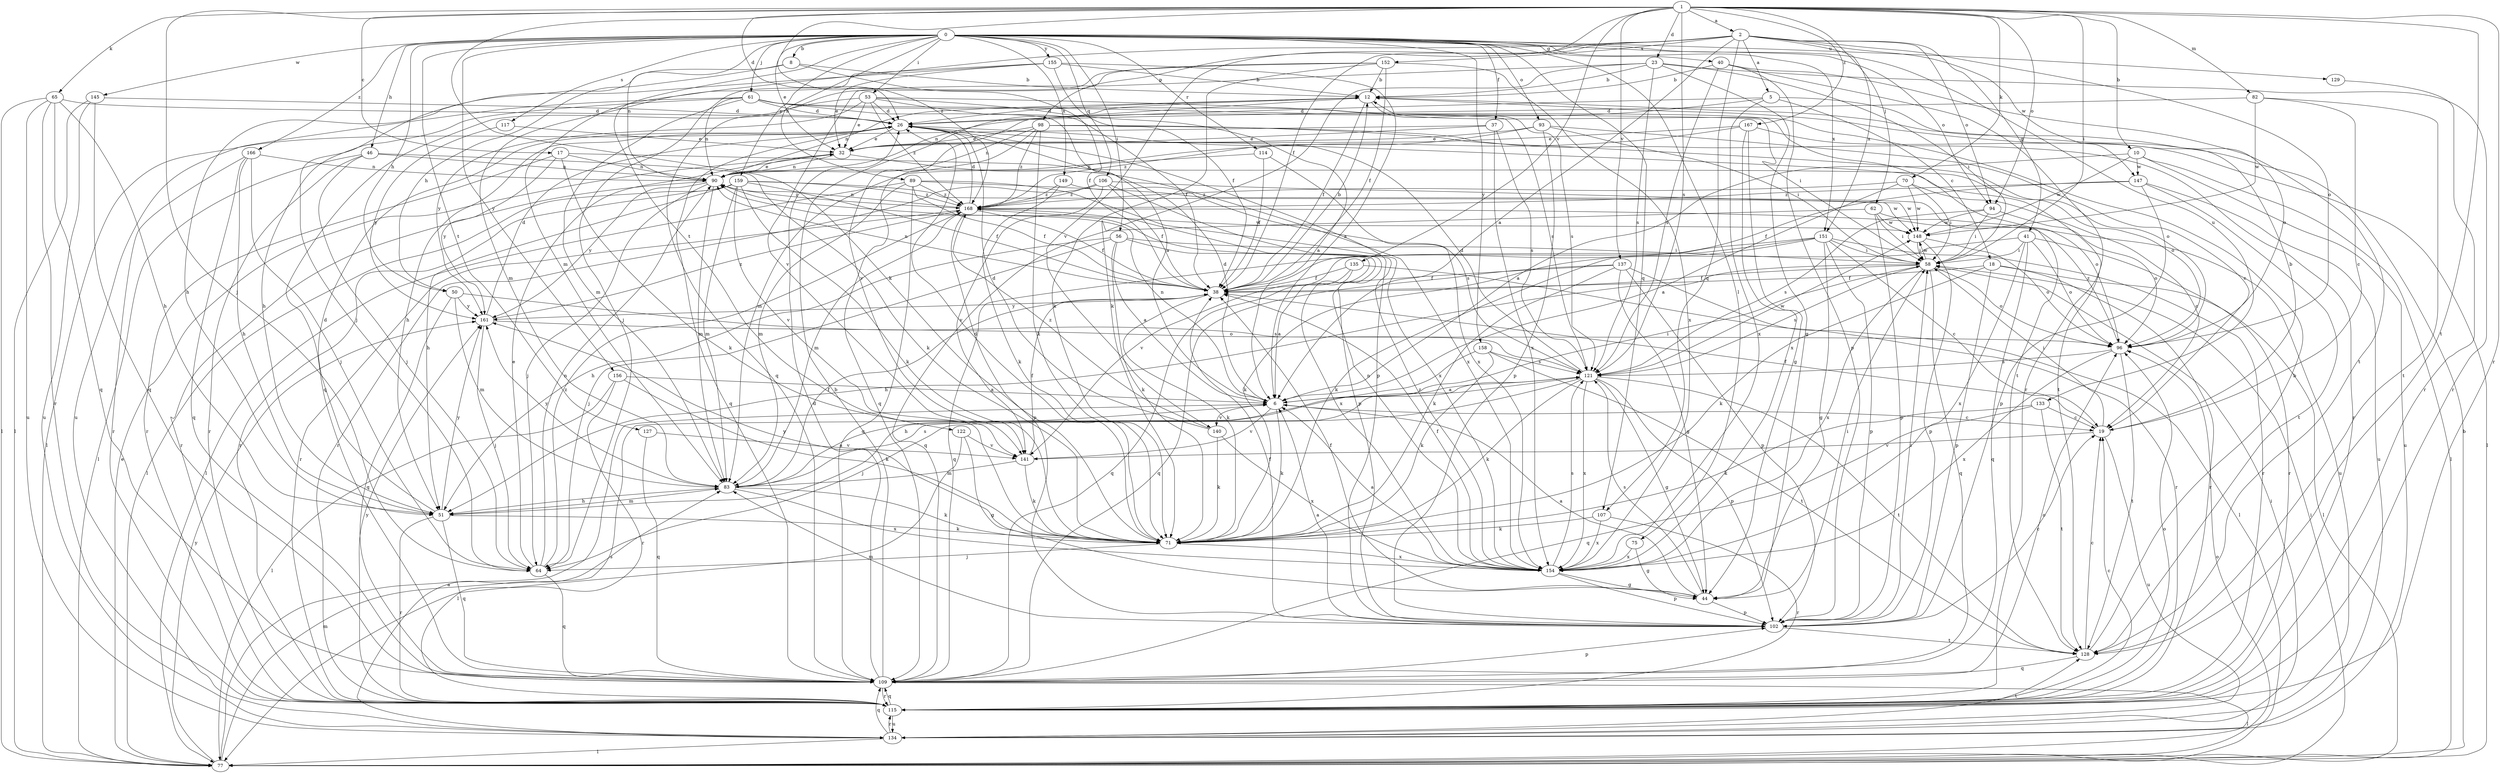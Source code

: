 strict digraph  {
0;
1;
2;
5;
6;
8;
10;
12;
17;
18;
19;
23;
26;
32;
37;
38;
40;
41;
44;
46;
50;
51;
53;
56;
58;
61;
62;
64;
65;
70;
71;
75;
77;
82;
83;
89;
90;
93;
94;
96;
98;
102;
106;
107;
109;
114;
115;
117;
121;
122;
127;
128;
129;
133;
134;
135;
137;
140;
141;
145;
147;
148;
149;
151;
152;
154;
155;
156;
158;
159;
161;
166;
167;
168;
0 -> 8  [label=b];
0 -> 32  [label=e];
0 -> 37  [label=f];
0 -> 40  [label=g];
0 -> 46  [label=h];
0 -> 50  [label=h];
0 -> 53  [label=i];
0 -> 56  [label=i];
0 -> 61  [label=j];
0 -> 75  [label=l];
0 -> 89  [label=n];
0 -> 90  [label=n];
0 -> 93  [label=o];
0 -> 94  [label=o];
0 -> 106  [label=q];
0 -> 107  [label=q];
0 -> 114  [label=r];
0 -> 117  [label=s];
0 -> 122  [label=t];
0 -> 127  [label=t];
0 -> 129  [label=u];
0 -> 133  [label=u];
0 -> 145  [label=w];
0 -> 149  [label=x];
0 -> 151  [label=x];
0 -> 155  [label=y];
0 -> 156  [label=y];
0 -> 158  [label=y];
0 -> 159  [label=y];
0 -> 166  [label=z];
1 -> 2  [label=a];
1 -> 10  [label=b];
1 -> 17  [label=c];
1 -> 23  [label=d];
1 -> 26  [label=d];
1 -> 38  [label=f];
1 -> 58  [label=i];
1 -> 62  [label=j];
1 -> 64  [label=j];
1 -> 65  [label=k];
1 -> 70  [label=k];
1 -> 71  [label=k];
1 -> 82  [label=m];
1 -> 94  [label=o];
1 -> 115  [label=r];
1 -> 121  [label=s];
1 -> 128  [label=t];
1 -> 135  [label=v];
1 -> 137  [label=v];
1 -> 167  [label=z];
1 -> 168  [label=z];
2 -> 5  [label=a];
2 -> 6  [label=a];
2 -> 41  [label=g];
2 -> 83  [label=m];
2 -> 94  [label=o];
2 -> 96  [label=o];
2 -> 98  [label=p];
2 -> 107  [label=q];
2 -> 140  [label=v];
2 -> 147  [label=w];
2 -> 151  [label=x];
2 -> 152  [label=x];
5 -> 18  [label=c];
5 -> 26  [label=d];
5 -> 90  [label=n];
5 -> 96  [label=o];
5 -> 154  [label=x];
6 -> 19  [label=c];
6 -> 26  [label=d];
6 -> 58  [label=i];
6 -> 71  [label=k];
6 -> 90  [label=n];
6 -> 140  [label=v];
6 -> 141  [label=v];
8 -> 12  [label=b];
8 -> 38  [label=f];
8 -> 50  [label=h];
8 -> 64  [label=j];
10 -> 6  [label=a];
10 -> 77  [label=l];
10 -> 134  [label=u];
10 -> 147  [label=w];
10 -> 148  [label=w];
12 -> 26  [label=d];
12 -> 38  [label=f];
12 -> 90  [label=n];
12 -> 121  [label=s];
12 -> 141  [label=v];
17 -> 71  [label=k];
17 -> 90  [label=n];
17 -> 96  [label=o];
17 -> 115  [label=r];
17 -> 161  [label=y];
18 -> 38  [label=f];
18 -> 71  [label=k];
18 -> 77  [label=l];
18 -> 102  [label=p];
18 -> 115  [label=r];
19 -> 12  [label=b];
19 -> 38  [label=f];
19 -> 58  [label=i];
19 -> 134  [label=u];
19 -> 141  [label=v];
23 -> 12  [label=b];
23 -> 44  [label=g];
23 -> 58  [label=i];
23 -> 71  [label=k];
23 -> 115  [label=r];
23 -> 121  [label=s];
23 -> 141  [label=v];
26 -> 32  [label=e];
26 -> 51  [label=h];
26 -> 102  [label=p];
26 -> 109  [label=q];
26 -> 128  [label=t];
32 -> 90  [label=n];
32 -> 154  [label=x];
37 -> 32  [label=e];
37 -> 77  [label=l];
37 -> 121  [label=s];
37 -> 154  [label=x];
38 -> 12  [label=b];
38 -> 71  [label=k];
38 -> 90  [label=n];
38 -> 161  [label=y];
40 -> 12  [label=b];
40 -> 102  [label=p];
40 -> 115  [label=r];
40 -> 121  [label=s];
40 -> 128  [label=t];
41 -> 58  [label=i];
41 -> 71  [label=k];
41 -> 96  [label=o];
41 -> 109  [label=q];
41 -> 115  [label=r];
41 -> 154  [label=x];
44 -> 6  [label=a];
44 -> 38  [label=f];
44 -> 58  [label=i];
44 -> 102  [label=p];
44 -> 121  [label=s];
46 -> 64  [label=j];
46 -> 71  [label=k];
46 -> 77  [label=l];
46 -> 90  [label=n];
46 -> 115  [label=r];
50 -> 83  [label=m];
50 -> 109  [label=q];
50 -> 121  [label=s];
50 -> 161  [label=y];
51 -> 26  [label=d];
51 -> 71  [label=k];
51 -> 83  [label=m];
51 -> 109  [label=q];
51 -> 115  [label=r];
51 -> 161  [label=y];
53 -> 6  [label=a];
53 -> 26  [label=d];
53 -> 32  [label=e];
53 -> 38  [label=f];
53 -> 109  [label=q];
53 -> 121  [label=s];
53 -> 161  [label=y];
53 -> 168  [label=z];
56 -> 6  [label=a];
56 -> 51  [label=h];
56 -> 58  [label=i];
56 -> 64  [label=j];
56 -> 71  [label=k];
56 -> 154  [label=x];
58 -> 38  [label=f];
58 -> 51  [label=h];
58 -> 96  [label=o];
58 -> 109  [label=q];
58 -> 121  [label=s];
58 -> 148  [label=w];
58 -> 154  [label=x];
61 -> 6  [label=a];
61 -> 26  [label=d];
61 -> 51  [label=h];
61 -> 58  [label=i];
61 -> 83  [label=m];
61 -> 90  [label=n];
61 -> 128  [label=t];
61 -> 134  [label=u];
62 -> 58  [label=i];
62 -> 102  [label=p];
62 -> 109  [label=q];
62 -> 134  [label=u];
62 -> 148  [label=w];
64 -> 32  [label=e];
64 -> 90  [label=n];
64 -> 109  [label=q];
64 -> 168  [label=z];
65 -> 26  [label=d];
65 -> 51  [label=h];
65 -> 77  [label=l];
65 -> 109  [label=q];
65 -> 115  [label=r];
65 -> 134  [label=u];
70 -> 6  [label=a];
70 -> 19  [label=c];
70 -> 58  [label=i];
70 -> 148  [label=w];
70 -> 168  [label=z];
71 -> 26  [label=d];
71 -> 64  [label=j];
71 -> 154  [label=x];
71 -> 161  [label=y];
75 -> 44  [label=g];
75 -> 154  [label=x];
77 -> 6  [label=a];
77 -> 12  [label=b];
77 -> 32  [label=e];
77 -> 58  [label=i];
77 -> 83  [label=m];
77 -> 96  [label=o];
77 -> 161  [label=y];
82 -> 19  [label=c];
82 -> 26  [label=d];
82 -> 128  [label=t];
82 -> 148  [label=w];
83 -> 6  [label=a];
83 -> 38  [label=f];
83 -> 51  [label=h];
83 -> 71  [label=k];
83 -> 121  [label=s];
83 -> 154  [label=x];
83 -> 161  [label=y];
89 -> 38  [label=f];
89 -> 77  [label=l];
89 -> 83  [label=m];
89 -> 96  [label=o];
89 -> 109  [label=q];
89 -> 154  [label=x];
89 -> 168  [label=z];
90 -> 32  [label=e];
90 -> 64  [label=j];
90 -> 83  [label=m];
90 -> 115  [label=r];
90 -> 161  [label=y];
90 -> 168  [label=z];
93 -> 19  [label=c];
93 -> 32  [label=e];
93 -> 58  [label=i];
93 -> 102  [label=p];
93 -> 168  [label=z];
94 -> 58  [label=i];
94 -> 96  [label=o];
94 -> 121  [label=s];
94 -> 148  [label=w];
96 -> 121  [label=s];
96 -> 128  [label=t];
96 -> 154  [label=x];
96 -> 168  [label=z];
98 -> 32  [label=e];
98 -> 71  [label=k];
98 -> 90  [label=n];
98 -> 96  [label=o];
98 -> 109  [label=q];
98 -> 115  [label=r];
98 -> 168  [label=z];
102 -> 6  [label=a];
102 -> 19  [label=c];
102 -> 38  [label=f];
102 -> 58  [label=i];
102 -> 83  [label=m];
102 -> 128  [label=t];
106 -> 38  [label=f];
106 -> 102  [label=p];
106 -> 115  [label=r];
106 -> 141  [label=v];
106 -> 148  [label=w];
106 -> 168  [label=z];
107 -> 71  [label=k];
107 -> 115  [label=r];
107 -> 154  [label=x];
109 -> 12  [label=b];
109 -> 26  [label=d];
109 -> 77  [label=l];
109 -> 96  [label=o];
109 -> 102  [label=p];
109 -> 115  [label=r];
114 -> 38  [label=f];
114 -> 90  [label=n];
114 -> 154  [label=x];
115 -> 19  [label=c];
115 -> 96  [label=o];
115 -> 109  [label=q];
115 -> 134  [label=u];
115 -> 161  [label=y];
117 -> 32  [label=e];
117 -> 161  [label=y];
121 -> 6  [label=a];
121 -> 26  [label=d];
121 -> 44  [label=g];
121 -> 64  [label=j];
121 -> 71  [label=k];
121 -> 102  [label=p];
121 -> 128  [label=t];
121 -> 148  [label=w];
121 -> 154  [label=x];
122 -> 44  [label=g];
122 -> 77  [label=l];
122 -> 141  [label=v];
127 -> 109  [label=q];
127 -> 141  [label=v];
128 -> 12  [label=b];
128 -> 19  [label=c];
128 -> 109  [label=q];
129 -> 115  [label=r];
133 -> 19  [label=c];
133 -> 71  [label=k];
133 -> 109  [label=q];
133 -> 128  [label=t];
134 -> 58  [label=i];
134 -> 77  [label=l];
134 -> 109  [label=q];
134 -> 115  [label=r];
134 -> 121  [label=s];
134 -> 128  [label=t];
135 -> 6  [label=a];
135 -> 38  [label=f];
135 -> 109  [label=q];
135 -> 115  [label=r];
137 -> 38  [label=f];
137 -> 44  [label=g];
137 -> 71  [label=k];
137 -> 77  [label=l];
137 -> 102  [label=p];
137 -> 109  [label=q];
140 -> 26  [label=d];
140 -> 71  [label=k];
140 -> 154  [label=x];
140 -> 168  [label=z];
141 -> 38  [label=f];
141 -> 71  [label=k];
141 -> 83  [label=m];
145 -> 26  [label=d];
145 -> 77  [label=l];
145 -> 109  [label=q];
145 -> 134  [label=u];
147 -> 38  [label=f];
147 -> 102  [label=p];
147 -> 128  [label=t];
147 -> 134  [label=u];
147 -> 168  [label=z];
148 -> 58  [label=i];
148 -> 96  [label=o];
148 -> 102  [label=p];
149 -> 71  [label=k];
149 -> 121  [label=s];
149 -> 168  [label=z];
151 -> 19  [label=c];
151 -> 44  [label=g];
151 -> 58  [label=i];
151 -> 71  [label=k];
151 -> 102  [label=p];
151 -> 109  [label=q];
151 -> 115  [label=r];
151 -> 141  [label=v];
152 -> 12  [label=b];
152 -> 38  [label=f];
152 -> 64  [label=j];
152 -> 71  [label=k];
152 -> 109  [label=q];
152 -> 154  [label=x];
154 -> 6  [label=a];
154 -> 38  [label=f];
154 -> 44  [label=g];
154 -> 90  [label=n];
154 -> 102  [label=p];
154 -> 121  [label=s];
154 -> 168  [label=z];
155 -> 6  [label=a];
155 -> 12  [label=b];
155 -> 32  [label=e];
155 -> 38  [label=f];
155 -> 51  [label=h];
155 -> 83  [label=m];
156 -> 6  [label=a];
156 -> 71  [label=k];
156 -> 77  [label=l];
156 -> 115  [label=r];
158 -> 51  [label=h];
158 -> 71  [label=k];
158 -> 121  [label=s];
158 -> 128  [label=t];
159 -> 38  [label=f];
159 -> 51  [label=h];
159 -> 71  [label=k];
159 -> 77  [label=l];
159 -> 83  [label=m];
159 -> 115  [label=r];
159 -> 141  [label=v];
159 -> 148  [label=w];
159 -> 168  [label=z];
161 -> 26  [label=d];
161 -> 64  [label=j];
161 -> 96  [label=o];
161 -> 168  [label=z];
166 -> 51  [label=h];
166 -> 64  [label=j];
166 -> 90  [label=n];
166 -> 109  [label=q];
166 -> 115  [label=r];
167 -> 32  [label=e];
167 -> 44  [label=g];
167 -> 77  [label=l];
167 -> 83  [label=m];
167 -> 154  [label=x];
168 -> 26  [label=d];
168 -> 38  [label=f];
168 -> 83  [label=m];
168 -> 90  [label=n];
168 -> 102  [label=p];
168 -> 115  [label=r];
168 -> 148  [label=w];
}

